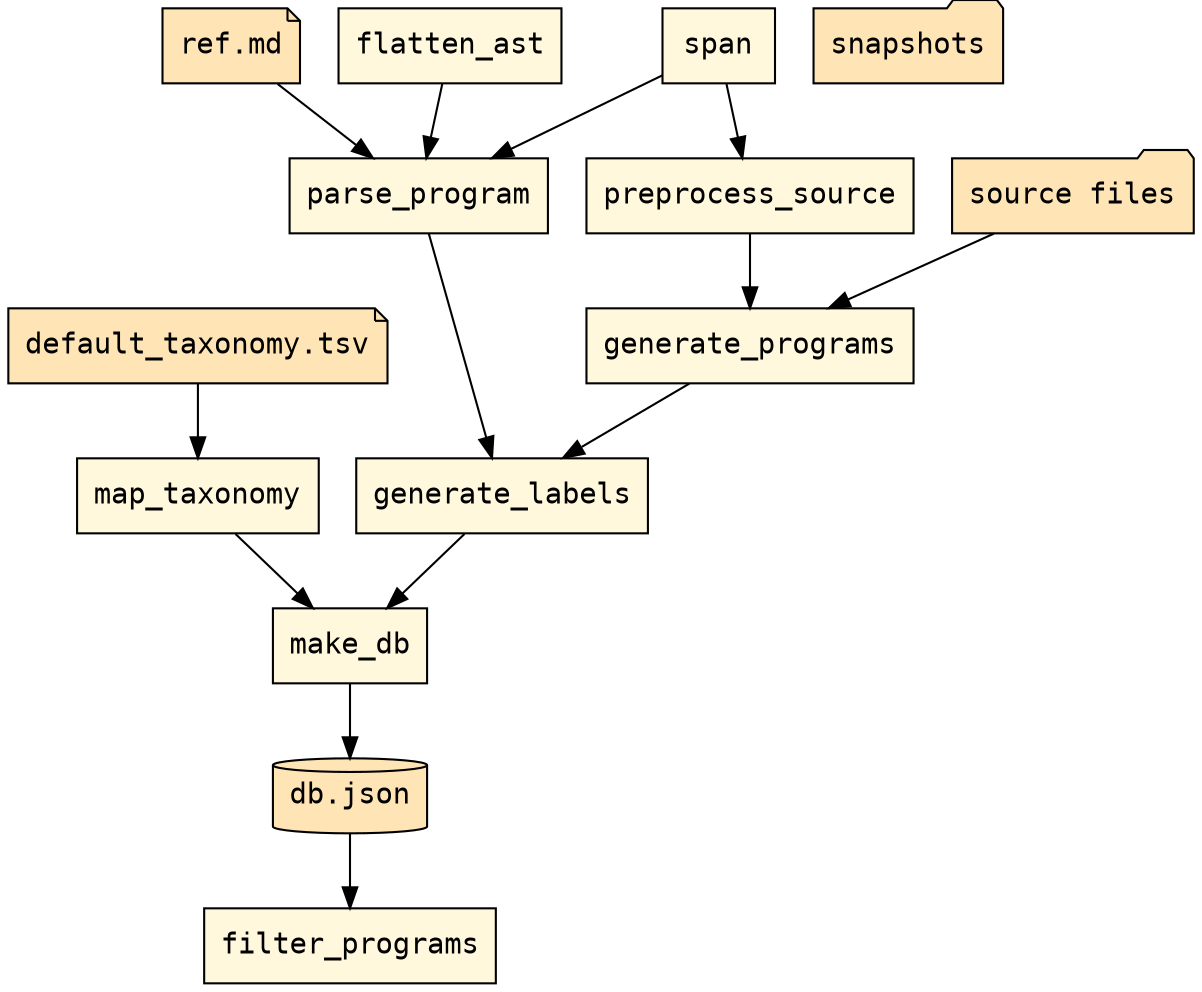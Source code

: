 digraph G {
node [shape=box fontname=Courier style=filled fillcolor=cornsilk]
"db.json" [shape=cylinder fillcolor=moccasin]
"ref.md" [shape=note fillcolor=moccasin]
"default_taxonomy.tsv" [shape=note fillcolor=moccasin]
"source files" [shape=folder fillcolor=moccasin]
"snapshots" [shape=folder fillcolor=moccasin]
make_db -> "db.json"
"db.json" -> filter_programs
"ref.md" -> parse_program
"source files" -> generate_programs
"default_taxonomy.tsv" -> map_taxonomy
span -> preprocess_source
generate_programs -> generate_labels
parse_program -> generate_labels
generate_labels -> make_db
map_taxonomy -> make_db
flatten_ast -> parse_program
span -> parse_program
preprocess_source -> generate_programs
}
